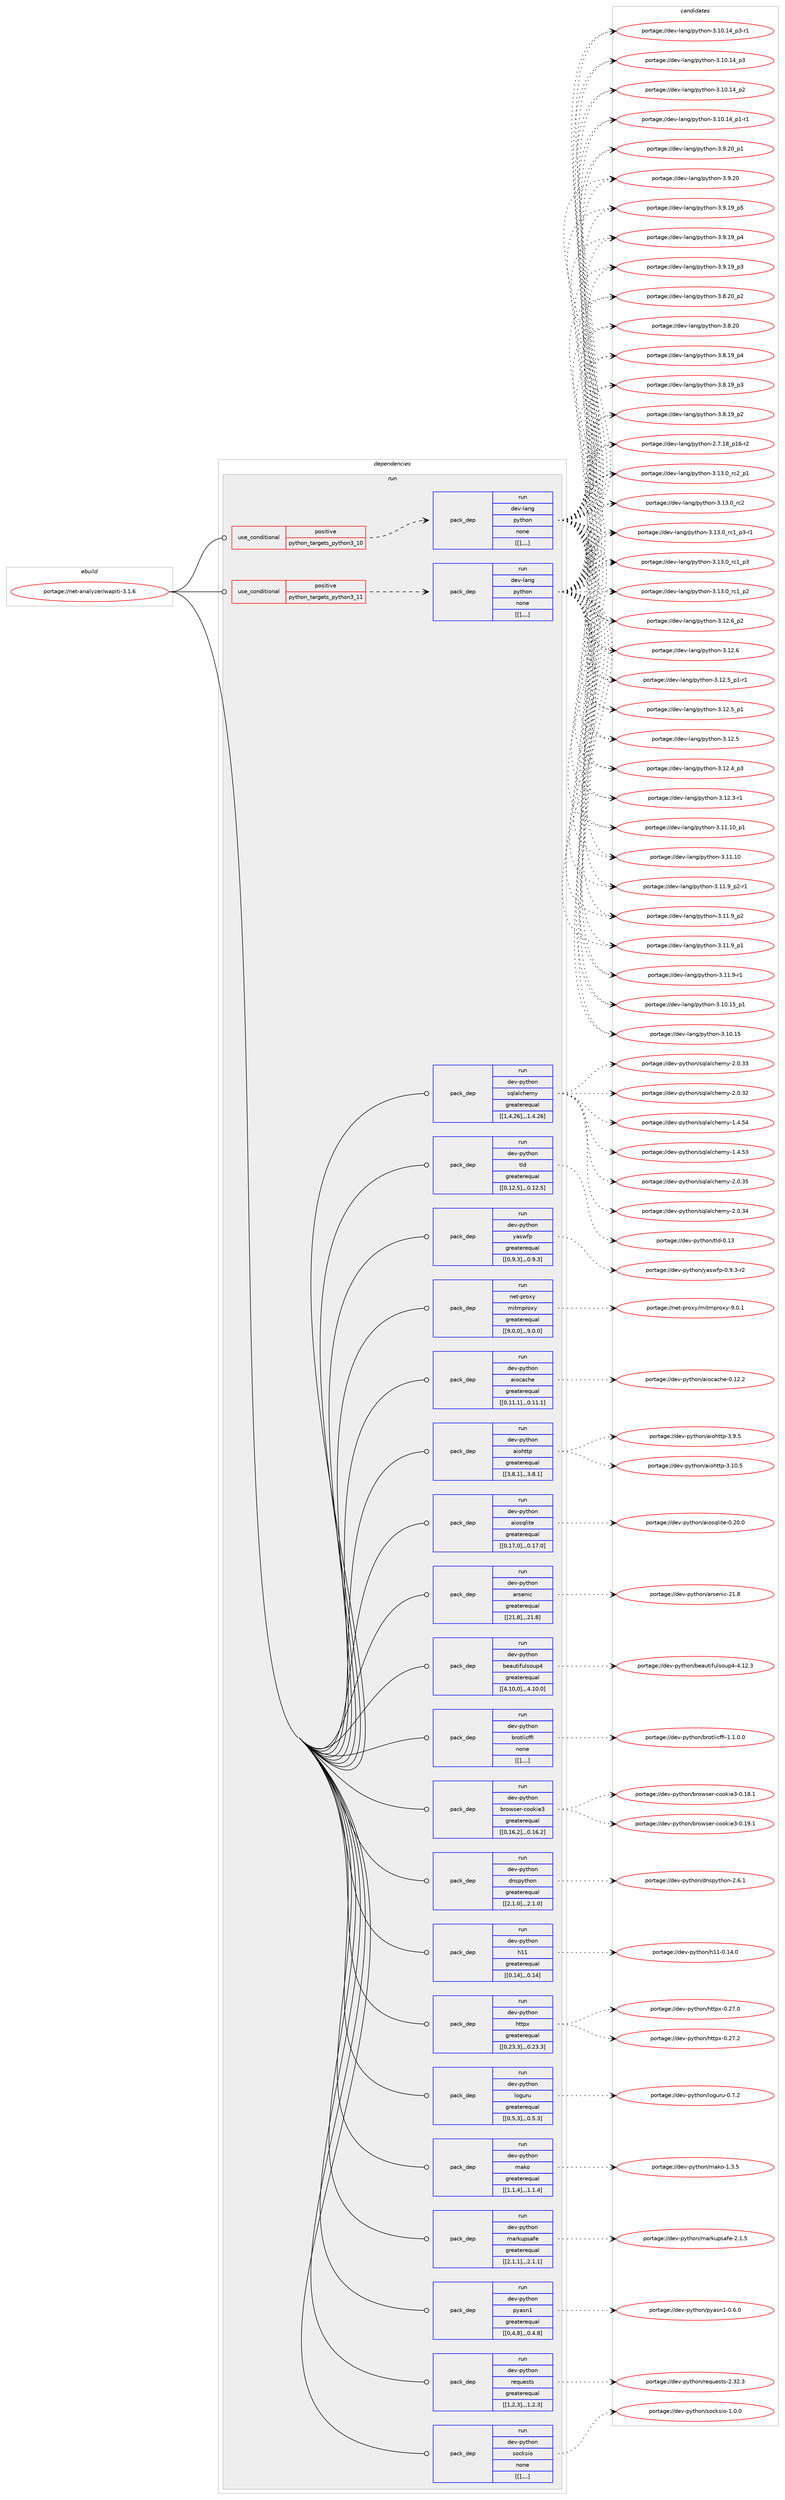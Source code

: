 digraph prolog {

# *************
# Graph options
# *************

newrank=true;
concentrate=true;
compound=true;
graph [rankdir=LR,fontname=Helvetica,fontsize=10,ranksep=1.5];#, ranksep=2.5, nodesep=0.2];
edge  [arrowhead=vee];
node  [fontname=Helvetica,fontsize=10];

# **********
# The ebuild
# **********

subgraph cluster_leftcol {
color=gray;
label=<<i>ebuild</i>>;
id [label="portage://net-analyzer/wapiti-3.1.6", color=red, width=4, href="../net-analyzer/wapiti-3.1.6.svg"];
}

# ****************
# The dependencies
# ****************

subgraph cluster_midcol {
color=gray;
label=<<i>dependencies</i>>;
subgraph cluster_compile {
fillcolor="#eeeeee";
style=filled;
label=<<i>compile</i>>;
}
subgraph cluster_compileandrun {
fillcolor="#eeeeee";
style=filled;
label=<<i>compile and run</i>>;
}
subgraph cluster_run {
fillcolor="#eeeeee";
style=filled;
label=<<i>run</i>>;
subgraph cond92635 {
dependency354209 [label=<<TABLE BORDER="0" CELLBORDER="1" CELLSPACING="0" CELLPADDING="4"><TR><TD ROWSPAN="3" CELLPADDING="10">use_conditional</TD></TR><TR><TD>positive</TD></TR><TR><TD>python_targets_python3_10</TD></TR></TABLE>>, shape=none, color=red];
subgraph pack258944 {
dependency354210 [label=<<TABLE BORDER="0" CELLBORDER="1" CELLSPACING="0" CELLPADDING="4" WIDTH="220"><TR><TD ROWSPAN="6" CELLPADDING="30">pack_dep</TD></TR><TR><TD WIDTH="110">run</TD></TR><TR><TD>dev-lang</TD></TR><TR><TD>python</TD></TR><TR><TD>none</TD></TR><TR><TD>[[],,,,]</TD></TR></TABLE>>, shape=none, color=blue];
}
dependency354209:e -> dependency354210:w [weight=20,style="dashed",arrowhead="vee"];
}
id:e -> dependency354209:w [weight=20,style="solid",arrowhead="odot"];
subgraph cond92636 {
dependency354211 [label=<<TABLE BORDER="0" CELLBORDER="1" CELLSPACING="0" CELLPADDING="4"><TR><TD ROWSPAN="3" CELLPADDING="10">use_conditional</TD></TR><TR><TD>positive</TD></TR><TR><TD>python_targets_python3_11</TD></TR></TABLE>>, shape=none, color=red];
subgraph pack258945 {
dependency354212 [label=<<TABLE BORDER="0" CELLBORDER="1" CELLSPACING="0" CELLPADDING="4" WIDTH="220"><TR><TD ROWSPAN="6" CELLPADDING="30">pack_dep</TD></TR><TR><TD WIDTH="110">run</TD></TR><TR><TD>dev-lang</TD></TR><TR><TD>python</TD></TR><TR><TD>none</TD></TR><TR><TD>[[],,,,]</TD></TR></TABLE>>, shape=none, color=blue];
}
dependency354211:e -> dependency354212:w [weight=20,style="dashed",arrowhead="vee"];
}
id:e -> dependency354211:w [weight=20,style="solid",arrowhead="odot"];
subgraph pack258946 {
dependency354213 [label=<<TABLE BORDER="0" CELLBORDER="1" CELLSPACING="0" CELLPADDING="4" WIDTH="220"><TR><TD ROWSPAN="6" CELLPADDING="30">pack_dep</TD></TR><TR><TD WIDTH="110">run</TD></TR><TR><TD>dev-python</TD></TR><TR><TD>aiocache</TD></TR><TR><TD>greaterequal</TD></TR><TR><TD>[[0,11,1],,,0.11.1]</TD></TR></TABLE>>, shape=none, color=blue];
}
id:e -> dependency354213:w [weight=20,style="solid",arrowhead="odot"];
subgraph pack258947 {
dependency354214 [label=<<TABLE BORDER="0" CELLBORDER="1" CELLSPACING="0" CELLPADDING="4" WIDTH="220"><TR><TD ROWSPAN="6" CELLPADDING="30">pack_dep</TD></TR><TR><TD WIDTH="110">run</TD></TR><TR><TD>dev-python</TD></TR><TR><TD>aiohttp</TD></TR><TR><TD>greaterequal</TD></TR><TR><TD>[[3,8,1],,,3.8.1]</TD></TR></TABLE>>, shape=none, color=blue];
}
id:e -> dependency354214:w [weight=20,style="solid",arrowhead="odot"];
subgraph pack258948 {
dependency354215 [label=<<TABLE BORDER="0" CELLBORDER="1" CELLSPACING="0" CELLPADDING="4" WIDTH="220"><TR><TD ROWSPAN="6" CELLPADDING="30">pack_dep</TD></TR><TR><TD WIDTH="110">run</TD></TR><TR><TD>dev-python</TD></TR><TR><TD>aiosqlite</TD></TR><TR><TD>greaterequal</TD></TR><TR><TD>[[0,17,0],,,0.17.0]</TD></TR></TABLE>>, shape=none, color=blue];
}
id:e -> dependency354215:w [weight=20,style="solid",arrowhead="odot"];
subgraph pack258949 {
dependency354216 [label=<<TABLE BORDER="0" CELLBORDER="1" CELLSPACING="0" CELLPADDING="4" WIDTH="220"><TR><TD ROWSPAN="6" CELLPADDING="30">pack_dep</TD></TR><TR><TD WIDTH="110">run</TD></TR><TR><TD>dev-python</TD></TR><TR><TD>arsenic</TD></TR><TR><TD>greaterequal</TD></TR><TR><TD>[[21,8],,,21.8]</TD></TR></TABLE>>, shape=none, color=blue];
}
id:e -> dependency354216:w [weight=20,style="solid",arrowhead="odot"];
subgraph pack258950 {
dependency354217 [label=<<TABLE BORDER="0" CELLBORDER="1" CELLSPACING="0" CELLPADDING="4" WIDTH="220"><TR><TD ROWSPAN="6" CELLPADDING="30">pack_dep</TD></TR><TR><TD WIDTH="110">run</TD></TR><TR><TD>dev-python</TD></TR><TR><TD>beautifulsoup4</TD></TR><TR><TD>greaterequal</TD></TR><TR><TD>[[4,10,0],,,4.10.0]</TD></TR></TABLE>>, shape=none, color=blue];
}
id:e -> dependency354217:w [weight=20,style="solid",arrowhead="odot"];
subgraph pack258951 {
dependency354218 [label=<<TABLE BORDER="0" CELLBORDER="1" CELLSPACING="0" CELLPADDING="4" WIDTH="220"><TR><TD ROWSPAN="6" CELLPADDING="30">pack_dep</TD></TR><TR><TD WIDTH="110">run</TD></TR><TR><TD>dev-python</TD></TR><TR><TD>brotlicffi</TD></TR><TR><TD>none</TD></TR><TR><TD>[[],,,,]</TD></TR></TABLE>>, shape=none, color=blue];
}
id:e -> dependency354218:w [weight=20,style="solid",arrowhead="odot"];
subgraph pack258952 {
dependency354219 [label=<<TABLE BORDER="0" CELLBORDER="1" CELLSPACING="0" CELLPADDING="4" WIDTH="220"><TR><TD ROWSPAN="6" CELLPADDING="30">pack_dep</TD></TR><TR><TD WIDTH="110">run</TD></TR><TR><TD>dev-python</TD></TR><TR><TD>browser-cookie3</TD></TR><TR><TD>greaterequal</TD></TR><TR><TD>[[0,16,2],,,0.16.2]</TD></TR></TABLE>>, shape=none, color=blue];
}
id:e -> dependency354219:w [weight=20,style="solid",arrowhead="odot"];
subgraph pack258953 {
dependency354220 [label=<<TABLE BORDER="0" CELLBORDER="1" CELLSPACING="0" CELLPADDING="4" WIDTH="220"><TR><TD ROWSPAN="6" CELLPADDING="30">pack_dep</TD></TR><TR><TD WIDTH="110">run</TD></TR><TR><TD>dev-python</TD></TR><TR><TD>dnspython</TD></TR><TR><TD>greaterequal</TD></TR><TR><TD>[[2,1,0],,,2.1.0]</TD></TR></TABLE>>, shape=none, color=blue];
}
id:e -> dependency354220:w [weight=20,style="solid",arrowhead="odot"];
subgraph pack258954 {
dependency354221 [label=<<TABLE BORDER="0" CELLBORDER="1" CELLSPACING="0" CELLPADDING="4" WIDTH="220"><TR><TD ROWSPAN="6" CELLPADDING="30">pack_dep</TD></TR><TR><TD WIDTH="110">run</TD></TR><TR><TD>dev-python</TD></TR><TR><TD>h11</TD></TR><TR><TD>greaterequal</TD></TR><TR><TD>[[0,14],,,0.14]</TD></TR></TABLE>>, shape=none, color=blue];
}
id:e -> dependency354221:w [weight=20,style="solid",arrowhead="odot"];
subgraph pack258955 {
dependency354222 [label=<<TABLE BORDER="0" CELLBORDER="1" CELLSPACING="0" CELLPADDING="4" WIDTH="220"><TR><TD ROWSPAN="6" CELLPADDING="30">pack_dep</TD></TR><TR><TD WIDTH="110">run</TD></TR><TR><TD>dev-python</TD></TR><TR><TD>httpx</TD></TR><TR><TD>greaterequal</TD></TR><TR><TD>[[0,23,3],,,0.23.3]</TD></TR></TABLE>>, shape=none, color=blue];
}
id:e -> dependency354222:w [weight=20,style="solid",arrowhead="odot"];
subgraph pack258956 {
dependency354223 [label=<<TABLE BORDER="0" CELLBORDER="1" CELLSPACING="0" CELLPADDING="4" WIDTH="220"><TR><TD ROWSPAN="6" CELLPADDING="30">pack_dep</TD></TR><TR><TD WIDTH="110">run</TD></TR><TR><TD>dev-python</TD></TR><TR><TD>loguru</TD></TR><TR><TD>greaterequal</TD></TR><TR><TD>[[0,5,3],,,0.5.3]</TD></TR></TABLE>>, shape=none, color=blue];
}
id:e -> dependency354223:w [weight=20,style="solid",arrowhead="odot"];
subgraph pack258957 {
dependency354224 [label=<<TABLE BORDER="0" CELLBORDER="1" CELLSPACING="0" CELLPADDING="4" WIDTH="220"><TR><TD ROWSPAN="6" CELLPADDING="30">pack_dep</TD></TR><TR><TD WIDTH="110">run</TD></TR><TR><TD>dev-python</TD></TR><TR><TD>mako</TD></TR><TR><TD>greaterequal</TD></TR><TR><TD>[[1,1,4],,,1.1.4]</TD></TR></TABLE>>, shape=none, color=blue];
}
id:e -> dependency354224:w [weight=20,style="solid",arrowhead="odot"];
subgraph pack258958 {
dependency354225 [label=<<TABLE BORDER="0" CELLBORDER="1" CELLSPACING="0" CELLPADDING="4" WIDTH="220"><TR><TD ROWSPAN="6" CELLPADDING="30">pack_dep</TD></TR><TR><TD WIDTH="110">run</TD></TR><TR><TD>dev-python</TD></TR><TR><TD>markupsafe</TD></TR><TR><TD>greaterequal</TD></TR><TR><TD>[[2,1,1],,,2.1.1]</TD></TR></TABLE>>, shape=none, color=blue];
}
id:e -> dependency354225:w [weight=20,style="solid",arrowhead="odot"];
subgraph pack258959 {
dependency354226 [label=<<TABLE BORDER="0" CELLBORDER="1" CELLSPACING="0" CELLPADDING="4" WIDTH="220"><TR><TD ROWSPAN="6" CELLPADDING="30">pack_dep</TD></TR><TR><TD WIDTH="110">run</TD></TR><TR><TD>dev-python</TD></TR><TR><TD>pyasn1</TD></TR><TR><TD>greaterequal</TD></TR><TR><TD>[[0,4,8],,,0.4.8]</TD></TR></TABLE>>, shape=none, color=blue];
}
id:e -> dependency354226:w [weight=20,style="solid",arrowhead="odot"];
subgraph pack258960 {
dependency354227 [label=<<TABLE BORDER="0" CELLBORDER="1" CELLSPACING="0" CELLPADDING="4" WIDTH="220"><TR><TD ROWSPAN="6" CELLPADDING="30">pack_dep</TD></TR><TR><TD WIDTH="110">run</TD></TR><TR><TD>dev-python</TD></TR><TR><TD>requests</TD></TR><TR><TD>greaterequal</TD></TR><TR><TD>[[1,2,3],,,1.2.3]</TD></TR></TABLE>>, shape=none, color=blue];
}
id:e -> dependency354227:w [weight=20,style="solid",arrowhead="odot"];
subgraph pack258961 {
dependency354228 [label=<<TABLE BORDER="0" CELLBORDER="1" CELLSPACING="0" CELLPADDING="4" WIDTH="220"><TR><TD ROWSPAN="6" CELLPADDING="30">pack_dep</TD></TR><TR><TD WIDTH="110">run</TD></TR><TR><TD>dev-python</TD></TR><TR><TD>socksio</TD></TR><TR><TD>none</TD></TR><TR><TD>[[],,,,]</TD></TR></TABLE>>, shape=none, color=blue];
}
id:e -> dependency354228:w [weight=20,style="solid",arrowhead="odot"];
subgraph pack258962 {
dependency354229 [label=<<TABLE BORDER="0" CELLBORDER="1" CELLSPACING="0" CELLPADDING="4" WIDTH="220"><TR><TD ROWSPAN="6" CELLPADDING="30">pack_dep</TD></TR><TR><TD WIDTH="110">run</TD></TR><TR><TD>dev-python</TD></TR><TR><TD>sqlalchemy</TD></TR><TR><TD>greaterequal</TD></TR><TR><TD>[[1,4,26],,,1.4.26]</TD></TR></TABLE>>, shape=none, color=blue];
}
id:e -> dependency354229:w [weight=20,style="solid",arrowhead="odot"];
subgraph pack258963 {
dependency354230 [label=<<TABLE BORDER="0" CELLBORDER="1" CELLSPACING="0" CELLPADDING="4" WIDTH="220"><TR><TD ROWSPAN="6" CELLPADDING="30">pack_dep</TD></TR><TR><TD WIDTH="110">run</TD></TR><TR><TD>dev-python</TD></TR><TR><TD>tld</TD></TR><TR><TD>greaterequal</TD></TR><TR><TD>[[0,12,5],,,0.12.5]</TD></TR></TABLE>>, shape=none, color=blue];
}
id:e -> dependency354230:w [weight=20,style="solid",arrowhead="odot"];
subgraph pack258964 {
dependency354231 [label=<<TABLE BORDER="0" CELLBORDER="1" CELLSPACING="0" CELLPADDING="4" WIDTH="220"><TR><TD ROWSPAN="6" CELLPADDING="30">pack_dep</TD></TR><TR><TD WIDTH="110">run</TD></TR><TR><TD>dev-python</TD></TR><TR><TD>yaswfp</TD></TR><TR><TD>greaterequal</TD></TR><TR><TD>[[0,9,3],,,0.9.3]</TD></TR></TABLE>>, shape=none, color=blue];
}
id:e -> dependency354231:w [weight=20,style="solid",arrowhead="odot"];
subgraph pack258965 {
dependency354232 [label=<<TABLE BORDER="0" CELLBORDER="1" CELLSPACING="0" CELLPADDING="4" WIDTH="220"><TR><TD ROWSPAN="6" CELLPADDING="30">pack_dep</TD></TR><TR><TD WIDTH="110">run</TD></TR><TR><TD>net-proxy</TD></TR><TR><TD>mitmproxy</TD></TR><TR><TD>greaterequal</TD></TR><TR><TD>[[9,0,0],,,9.0.0]</TD></TR></TABLE>>, shape=none, color=blue];
}
id:e -> dependency354232:w [weight=20,style="solid",arrowhead="odot"];
}
}

# **************
# The candidates
# **************

subgraph cluster_choices {
rank=same;
color=gray;
label=<<i>candidates</i>>;

subgraph choice258944 {
color=black;
nodesep=1;
choice100101118451089711010347112121116104111110455146495146489511499509511249 [label="portage://dev-lang/python-3.13.0_rc2_p1", color=red, width=4,href="../dev-lang/python-3.13.0_rc2_p1.svg"];
choice10010111845108971101034711212111610411111045514649514648951149950 [label="portage://dev-lang/python-3.13.0_rc2", color=red, width=4,href="../dev-lang/python-3.13.0_rc2.svg"];
choice1001011184510897110103471121211161041111104551464951464895114994995112514511449 [label="portage://dev-lang/python-3.13.0_rc1_p3-r1", color=red, width=4,href="../dev-lang/python-3.13.0_rc1_p3-r1.svg"];
choice100101118451089711010347112121116104111110455146495146489511499499511251 [label="portage://dev-lang/python-3.13.0_rc1_p3", color=red, width=4,href="../dev-lang/python-3.13.0_rc1_p3.svg"];
choice100101118451089711010347112121116104111110455146495146489511499499511250 [label="portage://dev-lang/python-3.13.0_rc1_p2", color=red, width=4,href="../dev-lang/python-3.13.0_rc1_p2.svg"];
choice100101118451089711010347112121116104111110455146495046549511250 [label="portage://dev-lang/python-3.12.6_p2", color=red, width=4,href="../dev-lang/python-3.12.6_p2.svg"];
choice10010111845108971101034711212111610411111045514649504654 [label="portage://dev-lang/python-3.12.6", color=red, width=4,href="../dev-lang/python-3.12.6.svg"];
choice1001011184510897110103471121211161041111104551464950465395112494511449 [label="portage://dev-lang/python-3.12.5_p1-r1", color=red, width=4,href="../dev-lang/python-3.12.5_p1-r1.svg"];
choice100101118451089711010347112121116104111110455146495046539511249 [label="portage://dev-lang/python-3.12.5_p1", color=red, width=4,href="../dev-lang/python-3.12.5_p1.svg"];
choice10010111845108971101034711212111610411111045514649504653 [label="portage://dev-lang/python-3.12.5", color=red, width=4,href="../dev-lang/python-3.12.5.svg"];
choice100101118451089711010347112121116104111110455146495046529511251 [label="portage://dev-lang/python-3.12.4_p3", color=red, width=4,href="../dev-lang/python-3.12.4_p3.svg"];
choice100101118451089711010347112121116104111110455146495046514511449 [label="portage://dev-lang/python-3.12.3-r1", color=red, width=4,href="../dev-lang/python-3.12.3-r1.svg"];
choice10010111845108971101034711212111610411111045514649494649489511249 [label="portage://dev-lang/python-3.11.10_p1", color=red, width=4,href="../dev-lang/python-3.11.10_p1.svg"];
choice1001011184510897110103471121211161041111104551464949464948 [label="portage://dev-lang/python-3.11.10", color=red, width=4,href="../dev-lang/python-3.11.10.svg"];
choice1001011184510897110103471121211161041111104551464949465795112504511449 [label="portage://dev-lang/python-3.11.9_p2-r1", color=red, width=4,href="../dev-lang/python-3.11.9_p2-r1.svg"];
choice100101118451089711010347112121116104111110455146494946579511250 [label="portage://dev-lang/python-3.11.9_p2", color=red, width=4,href="../dev-lang/python-3.11.9_p2.svg"];
choice100101118451089711010347112121116104111110455146494946579511249 [label="portage://dev-lang/python-3.11.9_p1", color=red, width=4,href="../dev-lang/python-3.11.9_p1.svg"];
choice100101118451089711010347112121116104111110455146494946574511449 [label="portage://dev-lang/python-3.11.9-r1", color=red, width=4,href="../dev-lang/python-3.11.9-r1.svg"];
choice10010111845108971101034711212111610411111045514649484649539511249 [label="portage://dev-lang/python-3.10.15_p1", color=red, width=4,href="../dev-lang/python-3.10.15_p1.svg"];
choice1001011184510897110103471121211161041111104551464948464953 [label="portage://dev-lang/python-3.10.15", color=red, width=4,href="../dev-lang/python-3.10.15.svg"];
choice100101118451089711010347112121116104111110455146494846495295112514511449 [label="portage://dev-lang/python-3.10.14_p3-r1", color=red, width=4,href="../dev-lang/python-3.10.14_p3-r1.svg"];
choice10010111845108971101034711212111610411111045514649484649529511251 [label="portage://dev-lang/python-3.10.14_p3", color=red, width=4,href="../dev-lang/python-3.10.14_p3.svg"];
choice10010111845108971101034711212111610411111045514649484649529511250 [label="portage://dev-lang/python-3.10.14_p2", color=red, width=4,href="../dev-lang/python-3.10.14_p2.svg"];
choice100101118451089711010347112121116104111110455146494846495295112494511449 [label="portage://dev-lang/python-3.10.14_p1-r1", color=red, width=4,href="../dev-lang/python-3.10.14_p1-r1.svg"];
choice100101118451089711010347112121116104111110455146574650489511249 [label="portage://dev-lang/python-3.9.20_p1", color=red, width=4,href="../dev-lang/python-3.9.20_p1.svg"];
choice10010111845108971101034711212111610411111045514657465048 [label="portage://dev-lang/python-3.9.20", color=red, width=4,href="../dev-lang/python-3.9.20.svg"];
choice100101118451089711010347112121116104111110455146574649579511253 [label="portage://dev-lang/python-3.9.19_p5", color=red, width=4,href="../dev-lang/python-3.9.19_p5.svg"];
choice100101118451089711010347112121116104111110455146574649579511252 [label="portage://dev-lang/python-3.9.19_p4", color=red, width=4,href="../dev-lang/python-3.9.19_p4.svg"];
choice100101118451089711010347112121116104111110455146574649579511251 [label="portage://dev-lang/python-3.9.19_p3", color=red, width=4,href="../dev-lang/python-3.9.19_p3.svg"];
choice100101118451089711010347112121116104111110455146564650489511250 [label="portage://dev-lang/python-3.8.20_p2", color=red, width=4,href="../dev-lang/python-3.8.20_p2.svg"];
choice10010111845108971101034711212111610411111045514656465048 [label="portage://dev-lang/python-3.8.20", color=red, width=4,href="../dev-lang/python-3.8.20.svg"];
choice100101118451089711010347112121116104111110455146564649579511252 [label="portage://dev-lang/python-3.8.19_p4", color=red, width=4,href="../dev-lang/python-3.8.19_p4.svg"];
choice100101118451089711010347112121116104111110455146564649579511251 [label="portage://dev-lang/python-3.8.19_p3", color=red, width=4,href="../dev-lang/python-3.8.19_p3.svg"];
choice100101118451089711010347112121116104111110455146564649579511250 [label="portage://dev-lang/python-3.8.19_p2", color=red, width=4,href="../dev-lang/python-3.8.19_p2.svg"];
choice100101118451089711010347112121116104111110455046554649569511249544511450 [label="portage://dev-lang/python-2.7.18_p16-r2", color=red, width=4,href="../dev-lang/python-2.7.18_p16-r2.svg"];
dependency354210:e -> choice100101118451089711010347112121116104111110455146495146489511499509511249:w [style=dotted,weight="100"];
dependency354210:e -> choice10010111845108971101034711212111610411111045514649514648951149950:w [style=dotted,weight="100"];
dependency354210:e -> choice1001011184510897110103471121211161041111104551464951464895114994995112514511449:w [style=dotted,weight="100"];
dependency354210:e -> choice100101118451089711010347112121116104111110455146495146489511499499511251:w [style=dotted,weight="100"];
dependency354210:e -> choice100101118451089711010347112121116104111110455146495146489511499499511250:w [style=dotted,weight="100"];
dependency354210:e -> choice100101118451089711010347112121116104111110455146495046549511250:w [style=dotted,weight="100"];
dependency354210:e -> choice10010111845108971101034711212111610411111045514649504654:w [style=dotted,weight="100"];
dependency354210:e -> choice1001011184510897110103471121211161041111104551464950465395112494511449:w [style=dotted,weight="100"];
dependency354210:e -> choice100101118451089711010347112121116104111110455146495046539511249:w [style=dotted,weight="100"];
dependency354210:e -> choice10010111845108971101034711212111610411111045514649504653:w [style=dotted,weight="100"];
dependency354210:e -> choice100101118451089711010347112121116104111110455146495046529511251:w [style=dotted,weight="100"];
dependency354210:e -> choice100101118451089711010347112121116104111110455146495046514511449:w [style=dotted,weight="100"];
dependency354210:e -> choice10010111845108971101034711212111610411111045514649494649489511249:w [style=dotted,weight="100"];
dependency354210:e -> choice1001011184510897110103471121211161041111104551464949464948:w [style=dotted,weight="100"];
dependency354210:e -> choice1001011184510897110103471121211161041111104551464949465795112504511449:w [style=dotted,weight="100"];
dependency354210:e -> choice100101118451089711010347112121116104111110455146494946579511250:w [style=dotted,weight="100"];
dependency354210:e -> choice100101118451089711010347112121116104111110455146494946579511249:w [style=dotted,weight="100"];
dependency354210:e -> choice100101118451089711010347112121116104111110455146494946574511449:w [style=dotted,weight="100"];
dependency354210:e -> choice10010111845108971101034711212111610411111045514649484649539511249:w [style=dotted,weight="100"];
dependency354210:e -> choice1001011184510897110103471121211161041111104551464948464953:w [style=dotted,weight="100"];
dependency354210:e -> choice100101118451089711010347112121116104111110455146494846495295112514511449:w [style=dotted,weight="100"];
dependency354210:e -> choice10010111845108971101034711212111610411111045514649484649529511251:w [style=dotted,weight="100"];
dependency354210:e -> choice10010111845108971101034711212111610411111045514649484649529511250:w [style=dotted,weight="100"];
dependency354210:e -> choice100101118451089711010347112121116104111110455146494846495295112494511449:w [style=dotted,weight="100"];
dependency354210:e -> choice100101118451089711010347112121116104111110455146574650489511249:w [style=dotted,weight="100"];
dependency354210:e -> choice10010111845108971101034711212111610411111045514657465048:w [style=dotted,weight="100"];
dependency354210:e -> choice100101118451089711010347112121116104111110455146574649579511253:w [style=dotted,weight="100"];
dependency354210:e -> choice100101118451089711010347112121116104111110455146574649579511252:w [style=dotted,weight="100"];
dependency354210:e -> choice100101118451089711010347112121116104111110455146574649579511251:w [style=dotted,weight="100"];
dependency354210:e -> choice100101118451089711010347112121116104111110455146564650489511250:w [style=dotted,weight="100"];
dependency354210:e -> choice10010111845108971101034711212111610411111045514656465048:w [style=dotted,weight="100"];
dependency354210:e -> choice100101118451089711010347112121116104111110455146564649579511252:w [style=dotted,weight="100"];
dependency354210:e -> choice100101118451089711010347112121116104111110455146564649579511251:w [style=dotted,weight="100"];
dependency354210:e -> choice100101118451089711010347112121116104111110455146564649579511250:w [style=dotted,weight="100"];
dependency354210:e -> choice100101118451089711010347112121116104111110455046554649569511249544511450:w [style=dotted,weight="100"];
}
subgraph choice258945 {
color=black;
nodesep=1;
choice100101118451089711010347112121116104111110455146495146489511499509511249 [label="portage://dev-lang/python-3.13.0_rc2_p1", color=red, width=4,href="../dev-lang/python-3.13.0_rc2_p1.svg"];
choice10010111845108971101034711212111610411111045514649514648951149950 [label="portage://dev-lang/python-3.13.0_rc2", color=red, width=4,href="../dev-lang/python-3.13.0_rc2.svg"];
choice1001011184510897110103471121211161041111104551464951464895114994995112514511449 [label="portage://dev-lang/python-3.13.0_rc1_p3-r1", color=red, width=4,href="../dev-lang/python-3.13.0_rc1_p3-r1.svg"];
choice100101118451089711010347112121116104111110455146495146489511499499511251 [label="portage://dev-lang/python-3.13.0_rc1_p3", color=red, width=4,href="../dev-lang/python-3.13.0_rc1_p3.svg"];
choice100101118451089711010347112121116104111110455146495146489511499499511250 [label="portage://dev-lang/python-3.13.0_rc1_p2", color=red, width=4,href="../dev-lang/python-3.13.0_rc1_p2.svg"];
choice100101118451089711010347112121116104111110455146495046549511250 [label="portage://dev-lang/python-3.12.6_p2", color=red, width=4,href="../dev-lang/python-3.12.6_p2.svg"];
choice10010111845108971101034711212111610411111045514649504654 [label="portage://dev-lang/python-3.12.6", color=red, width=4,href="../dev-lang/python-3.12.6.svg"];
choice1001011184510897110103471121211161041111104551464950465395112494511449 [label="portage://dev-lang/python-3.12.5_p1-r1", color=red, width=4,href="../dev-lang/python-3.12.5_p1-r1.svg"];
choice100101118451089711010347112121116104111110455146495046539511249 [label="portage://dev-lang/python-3.12.5_p1", color=red, width=4,href="../dev-lang/python-3.12.5_p1.svg"];
choice10010111845108971101034711212111610411111045514649504653 [label="portage://dev-lang/python-3.12.5", color=red, width=4,href="../dev-lang/python-3.12.5.svg"];
choice100101118451089711010347112121116104111110455146495046529511251 [label="portage://dev-lang/python-3.12.4_p3", color=red, width=4,href="../dev-lang/python-3.12.4_p3.svg"];
choice100101118451089711010347112121116104111110455146495046514511449 [label="portage://dev-lang/python-3.12.3-r1", color=red, width=4,href="../dev-lang/python-3.12.3-r1.svg"];
choice10010111845108971101034711212111610411111045514649494649489511249 [label="portage://dev-lang/python-3.11.10_p1", color=red, width=4,href="../dev-lang/python-3.11.10_p1.svg"];
choice1001011184510897110103471121211161041111104551464949464948 [label="portage://dev-lang/python-3.11.10", color=red, width=4,href="../dev-lang/python-3.11.10.svg"];
choice1001011184510897110103471121211161041111104551464949465795112504511449 [label="portage://dev-lang/python-3.11.9_p2-r1", color=red, width=4,href="../dev-lang/python-3.11.9_p2-r1.svg"];
choice100101118451089711010347112121116104111110455146494946579511250 [label="portage://dev-lang/python-3.11.9_p2", color=red, width=4,href="../dev-lang/python-3.11.9_p2.svg"];
choice100101118451089711010347112121116104111110455146494946579511249 [label="portage://dev-lang/python-3.11.9_p1", color=red, width=4,href="../dev-lang/python-3.11.9_p1.svg"];
choice100101118451089711010347112121116104111110455146494946574511449 [label="portage://dev-lang/python-3.11.9-r1", color=red, width=4,href="../dev-lang/python-3.11.9-r1.svg"];
choice10010111845108971101034711212111610411111045514649484649539511249 [label="portage://dev-lang/python-3.10.15_p1", color=red, width=4,href="../dev-lang/python-3.10.15_p1.svg"];
choice1001011184510897110103471121211161041111104551464948464953 [label="portage://dev-lang/python-3.10.15", color=red, width=4,href="../dev-lang/python-3.10.15.svg"];
choice100101118451089711010347112121116104111110455146494846495295112514511449 [label="portage://dev-lang/python-3.10.14_p3-r1", color=red, width=4,href="../dev-lang/python-3.10.14_p3-r1.svg"];
choice10010111845108971101034711212111610411111045514649484649529511251 [label="portage://dev-lang/python-3.10.14_p3", color=red, width=4,href="../dev-lang/python-3.10.14_p3.svg"];
choice10010111845108971101034711212111610411111045514649484649529511250 [label="portage://dev-lang/python-3.10.14_p2", color=red, width=4,href="../dev-lang/python-3.10.14_p2.svg"];
choice100101118451089711010347112121116104111110455146494846495295112494511449 [label="portage://dev-lang/python-3.10.14_p1-r1", color=red, width=4,href="../dev-lang/python-3.10.14_p1-r1.svg"];
choice100101118451089711010347112121116104111110455146574650489511249 [label="portage://dev-lang/python-3.9.20_p1", color=red, width=4,href="../dev-lang/python-3.9.20_p1.svg"];
choice10010111845108971101034711212111610411111045514657465048 [label="portage://dev-lang/python-3.9.20", color=red, width=4,href="../dev-lang/python-3.9.20.svg"];
choice100101118451089711010347112121116104111110455146574649579511253 [label="portage://dev-lang/python-3.9.19_p5", color=red, width=4,href="../dev-lang/python-3.9.19_p5.svg"];
choice100101118451089711010347112121116104111110455146574649579511252 [label="portage://dev-lang/python-3.9.19_p4", color=red, width=4,href="../dev-lang/python-3.9.19_p4.svg"];
choice100101118451089711010347112121116104111110455146574649579511251 [label="portage://dev-lang/python-3.9.19_p3", color=red, width=4,href="../dev-lang/python-3.9.19_p3.svg"];
choice100101118451089711010347112121116104111110455146564650489511250 [label="portage://dev-lang/python-3.8.20_p2", color=red, width=4,href="../dev-lang/python-3.8.20_p2.svg"];
choice10010111845108971101034711212111610411111045514656465048 [label="portage://dev-lang/python-3.8.20", color=red, width=4,href="../dev-lang/python-3.8.20.svg"];
choice100101118451089711010347112121116104111110455146564649579511252 [label="portage://dev-lang/python-3.8.19_p4", color=red, width=4,href="../dev-lang/python-3.8.19_p4.svg"];
choice100101118451089711010347112121116104111110455146564649579511251 [label="portage://dev-lang/python-3.8.19_p3", color=red, width=4,href="../dev-lang/python-3.8.19_p3.svg"];
choice100101118451089711010347112121116104111110455146564649579511250 [label="portage://dev-lang/python-3.8.19_p2", color=red, width=4,href="../dev-lang/python-3.8.19_p2.svg"];
choice100101118451089711010347112121116104111110455046554649569511249544511450 [label="portage://dev-lang/python-2.7.18_p16-r2", color=red, width=4,href="../dev-lang/python-2.7.18_p16-r2.svg"];
dependency354212:e -> choice100101118451089711010347112121116104111110455146495146489511499509511249:w [style=dotted,weight="100"];
dependency354212:e -> choice10010111845108971101034711212111610411111045514649514648951149950:w [style=dotted,weight="100"];
dependency354212:e -> choice1001011184510897110103471121211161041111104551464951464895114994995112514511449:w [style=dotted,weight="100"];
dependency354212:e -> choice100101118451089711010347112121116104111110455146495146489511499499511251:w [style=dotted,weight="100"];
dependency354212:e -> choice100101118451089711010347112121116104111110455146495146489511499499511250:w [style=dotted,weight="100"];
dependency354212:e -> choice100101118451089711010347112121116104111110455146495046549511250:w [style=dotted,weight="100"];
dependency354212:e -> choice10010111845108971101034711212111610411111045514649504654:w [style=dotted,weight="100"];
dependency354212:e -> choice1001011184510897110103471121211161041111104551464950465395112494511449:w [style=dotted,weight="100"];
dependency354212:e -> choice100101118451089711010347112121116104111110455146495046539511249:w [style=dotted,weight="100"];
dependency354212:e -> choice10010111845108971101034711212111610411111045514649504653:w [style=dotted,weight="100"];
dependency354212:e -> choice100101118451089711010347112121116104111110455146495046529511251:w [style=dotted,weight="100"];
dependency354212:e -> choice100101118451089711010347112121116104111110455146495046514511449:w [style=dotted,weight="100"];
dependency354212:e -> choice10010111845108971101034711212111610411111045514649494649489511249:w [style=dotted,weight="100"];
dependency354212:e -> choice1001011184510897110103471121211161041111104551464949464948:w [style=dotted,weight="100"];
dependency354212:e -> choice1001011184510897110103471121211161041111104551464949465795112504511449:w [style=dotted,weight="100"];
dependency354212:e -> choice100101118451089711010347112121116104111110455146494946579511250:w [style=dotted,weight="100"];
dependency354212:e -> choice100101118451089711010347112121116104111110455146494946579511249:w [style=dotted,weight="100"];
dependency354212:e -> choice100101118451089711010347112121116104111110455146494946574511449:w [style=dotted,weight="100"];
dependency354212:e -> choice10010111845108971101034711212111610411111045514649484649539511249:w [style=dotted,weight="100"];
dependency354212:e -> choice1001011184510897110103471121211161041111104551464948464953:w [style=dotted,weight="100"];
dependency354212:e -> choice100101118451089711010347112121116104111110455146494846495295112514511449:w [style=dotted,weight="100"];
dependency354212:e -> choice10010111845108971101034711212111610411111045514649484649529511251:w [style=dotted,weight="100"];
dependency354212:e -> choice10010111845108971101034711212111610411111045514649484649529511250:w [style=dotted,weight="100"];
dependency354212:e -> choice100101118451089711010347112121116104111110455146494846495295112494511449:w [style=dotted,weight="100"];
dependency354212:e -> choice100101118451089711010347112121116104111110455146574650489511249:w [style=dotted,weight="100"];
dependency354212:e -> choice10010111845108971101034711212111610411111045514657465048:w [style=dotted,weight="100"];
dependency354212:e -> choice100101118451089711010347112121116104111110455146574649579511253:w [style=dotted,weight="100"];
dependency354212:e -> choice100101118451089711010347112121116104111110455146574649579511252:w [style=dotted,weight="100"];
dependency354212:e -> choice100101118451089711010347112121116104111110455146574649579511251:w [style=dotted,weight="100"];
dependency354212:e -> choice100101118451089711010347112121116104111110455146564650489511250:w [style=dotted,weight="100"];
dependency354212:e -> choice10010111845108971101034711212111610411111045514656465048:w [style=dotted,weight="100"];
dependency354212:e -> choice100101118451089711010347112121116104111110455146564649579511252:w [style=dotted,weight="100"];
dependency354212:e -> choice100101118451089711010347112121116104111110455146564649579511251:w [style=dotted,weight="100"];
dependency354212:e -> choice100101118451089711010347112121116104111110455146564649579511250:w [style=dotted,weight="100"];
dependency354212:e -> choice100101118451089711010347112121116104111110455046554649569511249544511450:w [style=dotted,weight="100"];
}
subgraph choice258946 {
color=black;
nodesep=1;
choice10010111845112121116104111110479710511199979910410145484649504650 [label="portage://dev-python/aiocache-0.12.2", color=red, width=4,href="../dev-python/aiocache-0.12.2.svg"];
dependency354213:e -> choice10010111845112121116104111110479710511199979910410145484649504650:w [style=dotted,weight="100"];
}
subgraph choice258947 {
color=black;
nodesep=1;
choice10010111845112121116104111110479710511110411611611245514649484653 [label="portage://dev-python/aiohttp-3.10.5", color=red, width=4,href="../dev-python/aiohttp-3.10.5.svg"];
choice100101118451121211161041111104797105111104116116112455146574653 [label="portage://dev-python/aiohttp-3.9.5", color=red, width=4,href="../dev-python/aiohttp-3.9.5.svg"];
dependency354214:e -> choice10010111845112121116104111110479710511110411611611245514649484653:w [style=dotted,weight="100"];
dependency354214:e -> choice100101118451121211161041111104797105111104116116112455146574653:w [style=dotted,weight="100"];
}
subgraph choice258948 {
color=black;
nodesep=1;
choice10010111845112121116104111110479710511111511310810511610145484650484648 [label="portage://dev-python/aiosqlite-0.20.0", color=red, width=4,href="../dev-python/aiosqlite-0.20.0.svg"];
dependency354215:e -> choice10010111845112121116104111110479710511111511310810511610145484650484648:w [style=dotted,weight="100"];
}
subgraph choice258949 {
color=black;
nodesep=1;
choice100101118451121211161041111104797114115101110105994550494656 [label="portage://dev-python/arsenic-21.8", color=red, width=4,href="../dev-python/arsenic-21.8.svg"];
dependency354216:e -> choice100101118451121211161041111104797114115101110105994550494656:w [style=dotted,weight="100"];
}
subgraph choice258950 {
color=black;
nodesep=1;
choice100101118451121211161041111104798101971171161051021171081151111171125245524649504651 [label="portage://dev-python/beautifulsoup4-4.12.3", color=red, width=4,href="../dev-python/beautifulsoup4-4.12.3.svg"];
dependency354217:e -> choice100101118451121211161041111104798101971171161051021171081151111171125245524649504651:w [style=dotted,weight="100"];
}
subgraph choice258951 {
color=black;
nodesep=1;
choice100101118451121211161041111104798114111116108105991021021054549464946484648 [label="portage://dev-python/brotlicffi-1.1.0.0", color=red, width=4,href="../dev-python/brotlicffi-1.1.0.0.svg"];
dependency354218:e -> choice100101118451121211161041111104798114111116108105991021021054549464946484648:w [style=dotted,weight="100"];
}
subgraph choice258952 {
color=black;
nodesep=1;
choice10010111845112121116104111110479811411111911510111445991111111071051015145484649574649 [label="portage://dev-python/browser-cookie3-0.19.1", color=red, width=4,href="../dev-python/browser-cookie3-0.19.1.svg"];
choice10010111845112121116104111110479811411111911510111445991111111071051015145484649564649 [label="portage://dev-python/browser-cookie3-0.18.1", color=red, width=4,href="../dev-python/browser-cookie3-0.18.1.svg"];
dependency354219:e -> choice10010111845112121116104111110479811411111911510111445991111111071051015145484649574649:w [style=dotted,weight="100"];
dependency354219:e -> choice10010111845112121116104111110479811411111911510111445991111111071051015145484649564649:w [style=dotted,weight="100"];
}
subgraph choice258953 {
color=black;
nodesep=1;
choice1001011184511212111610411111047100110115112121116104111110455046544649 [label="portage://dev-python/dnspython-2.6.1", color=red, width=4,href="../dev-python/dnspython-2.6.1.svg"];
dependency354220:e -> choice1001011184511212111610411111047100110115112121116104111110455046544649:w [style=dotted,weight="100"];
}
subgraph choice258954 {
color=black;
nodesep=1;
choice1001011184511212111610411111047104494945484649524648 [label="portage://dev-python/h11-0.14.0", color=red, width=4,href="../dev-python/h11-0.14.0.svg"];
dependency354221:e -> choice1001011184511212111610411111047104494945484649524648:w [style=dotted,weight="100"];
}
subgraph choice258955 {
color=black;
nodesep=1;
choice100101118451121211161041111104710411611611212045484650554650 [label="portage://dev-python/httpx-0.27.2", color=red, width=4,href="../dev-python/httpx-0.27.2.svg"];
choice100101118451121211161041111104710411611611212045484650554648 [label="portage://dev-python/httpx-0.27.0", color=red, width=4,href="../dev-python/httpx-0.27.0.svg"];
dependency354222:e -> choice100101118451121211161041111104710411611611212045484650554650:w [style=dotted,weight="100"];
dependency354222:e -> choice100101118451121211161041111104710411611611212045484650554648:w [style=dotted,weight="100"];
}
subgraph choice258956 {
color=black;
nodesep=1;
choice1001011184511212111610411111047108111103117114117454846554650 [label="portage://dev-python/loguru-0.7.2", color=red, width=4,href="../dev-python/loguru-0.7.2.svg"];
dependency354223:e -> choice1001011184511212111610411111047108111103117114117454846554650:w [style=dotted,weight="100"];
}
subgraph choice258957 {
color=black;
nodesep=1;
choice100101118451121211161041111104710997107111454946514653 [label="portage://dev-python/mako-1.3.5", color=red, width=4,href="../dev-python/mako-1.3.5.svg"];
dependency354224:e -> choice100101118451121211161041111104710997107111454946514653:w [style=dotted,weight="100"];
}
subgraph choice258958 {
color=black;
nodesep=1;
choice10010111845112121116104111110471099711410711711211597102101455046494653 [label="portage://dev-python/markupsafe-2.1.5", color=red, width=4,href="../dev-python/markupsafe-2.1.5.svg"];
dependency354225:e -> choice10010111845112121116104111110471099711410711711211597102101455046494653:w [style=dotted,weight="100"];
}
subgraph choice258959 {
color=black;
nodesep=1;
choice10010111845112121116104111110471121219711511049454846544648 [label="portage://dev-python/pyasn1-0.6.0", color=red, width=4,href="../dev-python/pyasn1-0.6.0.svg"];
dependency354226:e -> choice10010111845112121116104111110471121219711511049454846544648:w [style=dotted,weight="100"];
}
subgraph choice258960 {
color=black;
nodesep=1;
choice100101118451121211161041111104711410111311710111511611545504651504651 [label="portage://dev-python/requests-2.32.3", color=red, width=4,href="../dev-python/requests-2.32.3.svg"];
dependency354227:e -> choice100101118451121211161041111104711410111311710111511611545504651504651:w [style=dotted,weight="100"];
}
subgraph choice258961 {
color=black;
nodesep=1;
choice100101118451121211161041111104711511199107115105111454946484648 [label="portage://dev-python/socksio-1.0.0", color=red, width=4,href="../dev-python/socksio-1.0.0.svg"];
dependency354228:e -> choice100101118451121211161041111104711511199107115105111454946484648:w [style=dotted,weight="100"];
}
subgraph choice258962 {
color=black;
nodesep=1;
choice1001011184511212111610411111047115113108971089910410110912145504648465153 [label="portage://dev-python/sqlalchemy-2.0.35", color=red, width=4,href="../dev-python/sqlalchemy-2.0.35.svg"];
choice1001011184511212111610411111047115113108971089910410110912145504648465152 [label="portage://dev-python/sqlalchemy-2.0.34", color=red, width=4,href="../dev-python/sqlalchemy-2.0.34.svg"];
choice1001011184511212111610411111047115113108971089910410110912145504648465151 [label="portage://dev-python/sqlalchemy-2.0.33", color=red, width=4,href="../dev-python/sqlalchemy-2.0.33.svg"];
choice1001011184511212111610411111047115113108971089910410110912145504648465150 [label="portage://dev-python/sqlalchemy-2.0.32", color=red, width=4,href="../dev-python/sqlalchemy-2.0.32.svg"];
choice1001011184511212111610411111047115113108971089910410110912145494652465352 [label="portage://dev-python/sqlalchemy-1.4.54", color=red, width=4,href="../dev-python/sqlalchemy-1.4.54.svg"];
choice1001011184511212111610411111047115113108971089910410110912145494652465351 [label="portage://dev-python/sqlalchemy-1.4.53", color=red, width=4,href="../dev-python/sqlalchemy-1.4.53.svg"];
dependency354229:e -> choice1001011184511212111610411111047115113108971089910410110912145504648465153:w [style=dotted,weight="100"];
dependency354229:e -> choice1001011184511212111610411111047115113108971089910410110912145504648465152:w [style=dotted,weight="100"];
dependency354229:e -> choice1001011184511212111610411111047115113108971089910410110912145504648465151:w [style=dotted,weight="100"];
dependency354229:e -> choice1001011184511212111610411111047115113108971089910410110912145504648465150:w [style=dotted,weight="100"];
dependency354229:e -> choice1001011184511212111610411111047115113108971089910410110912145494652465352:w [style=dotted,weight="100"];
dependency354229:e -> choice1001011184511212111610411111047115113108971089910410110912145494652465351:w [style=dotted,weight="100"];
}
subgraph choice258963 {
color=black;
nodesep=1;
choice10010111845112121116104111110471161081004548464951 [label="portage://dev-python/tld-0.13", color=red, width=4,href="../dev-python/tld-0.13.svg"];
dependency354230:e -> choice10010111845112121116104111110471161081004548464951:w [style=dotted,weight="100"];
}
subgraph choice258964 {
color=black;
nodesep=1;
choice1001011184511212111610411111047121971151191021124548465746514511450 [label="portage://dev-python/yaswfp-0.9.3-r2", color=red, width=4,href="../dev-python/yaswfp-0.9.3-r2.svg"];
dependency354231:e -> choice1001011184511212111610411111047121971151191021124548465746514511450:w [style=dotted,weight="100"];
}
subgraph choice258965 {
color=black;
nodesep=1;
choice1101011164511211411112012147109105116109112114111120121455746484649 [label="portage://net-proxy/mitmproxy-9.0.1", color=red, width=4,href="../net-proxy/mitmproxy-9.0.1.svg"];
dependency354232:e -> choice1101011164511211411112012147109105116109112114111120121455746484649:w [style=dotted,weight="100"];
}
}

}
